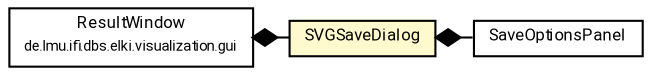 #!/usr/local/bin/dot
#
# Class diagram 
# Generated by UMLGraph version R5_7_2-60-g0e99a6 (http://www.spinellis.gr/umlgraph/)
#

digraph G {
	graph [fontnames="svg"]
	edge [fontname="Roboto",fontsize=7,labelfontname="Roboto",labelfontsize=7,color="black"];
	node [fontname="Roboto",fontcolor="black",fontsize=8,shape=plaintext,margin=0,width=0,height=0];
	nodesep=0.15;
	ranksep=0.25;
	rankdir=LR;
	// de.lmu.ifi.dbs.elki.visualization.savedialog.SVGSaveDialog
	c9070259 [label=<<table title="de.lmu.ifi.dbs.elki.visualization.savedialog.SVGSaveDialog" border="0" cellborder="1" cellspacing="0" cellpadding="2" bgcolor="lemonChiffon" href="SVGSaveDialog.html" target="_parent">
		<tr><td><table border="0" cellspacing="0" cellpadding="1">
		<tr><td align="center" balign="center"> <font face="Roboto">SVGSaveDialog</font> </td></tr>
		</table></td></tr>
		</table>>, URL="SVGSaveDialog.html"];
	// de.lmu.ifi.dbs.elki.visualization.savedialog.SaveOptionsPanel
	c9070260 [label=<<table title="de.lmu.ifi.dbs.elki.visualization.savedialog.SaveOptionsPanel" border="0" cellborder="1" cellspacing="0" cellpadding="2" href="SaveOptionsPanel.html" target="_parent">
		<tr><td><table border="0" cellspacing="0" cellpadding="1">
		<tr><td align="center" balign="center"> <font face="Roboto">SaveOptionsPanel</font> </td></tr>
		</table></td></tr>
		</table>>, URL="SaveOptionsPanel.html"];
	// de.lmu.ifi.dbs.elki.visualization.gui.ResultWindow
	c9070307 [label=<<table title="de.lmu.ifi.dbs.elki.visualization.gui.ResultWindow" border="0" cellborder="1" cellspacing="0" cellpadding="2" href="../gui/ResultWindow.html" target="_parent">
		<tr><td><table border="0" cellspacing="0" cellpadding="1">
		<tr><td align="center" balign="center"> <font face="Roboto">ResultWindow</font> </td></tr>
		<tr><td align="center" balign="center"> <font face="Roboto" point-size="7.0">de.lmu.ifi.dbs.elki.visualization.gui</font> </td></tr>
		</table></td></tr>
		</table>>, URL="../gui/ResultWindow.html"];
	// de.lmu.ifi.dbs.elki.visualization.savedialog.SVGSaveDialog composed de.lmu.ifi.dbs.elki.visualization.savedialog.SaveOptionsPanel
	c9070259 -> c9070260 [arrowhead=none,arrowtail=diamond,dir=back,weight=6];
	// de.lmu.ifi.dbs.elki.visualization.gui.ResultWindow composed de.lmu.ifi.dbs.elki.visualization.savedialog.SVGSaveDialog
	c9070307 -> c9070259 [arrowhead=none,arrowtail=diamond,dir=back,weight=6];
}

